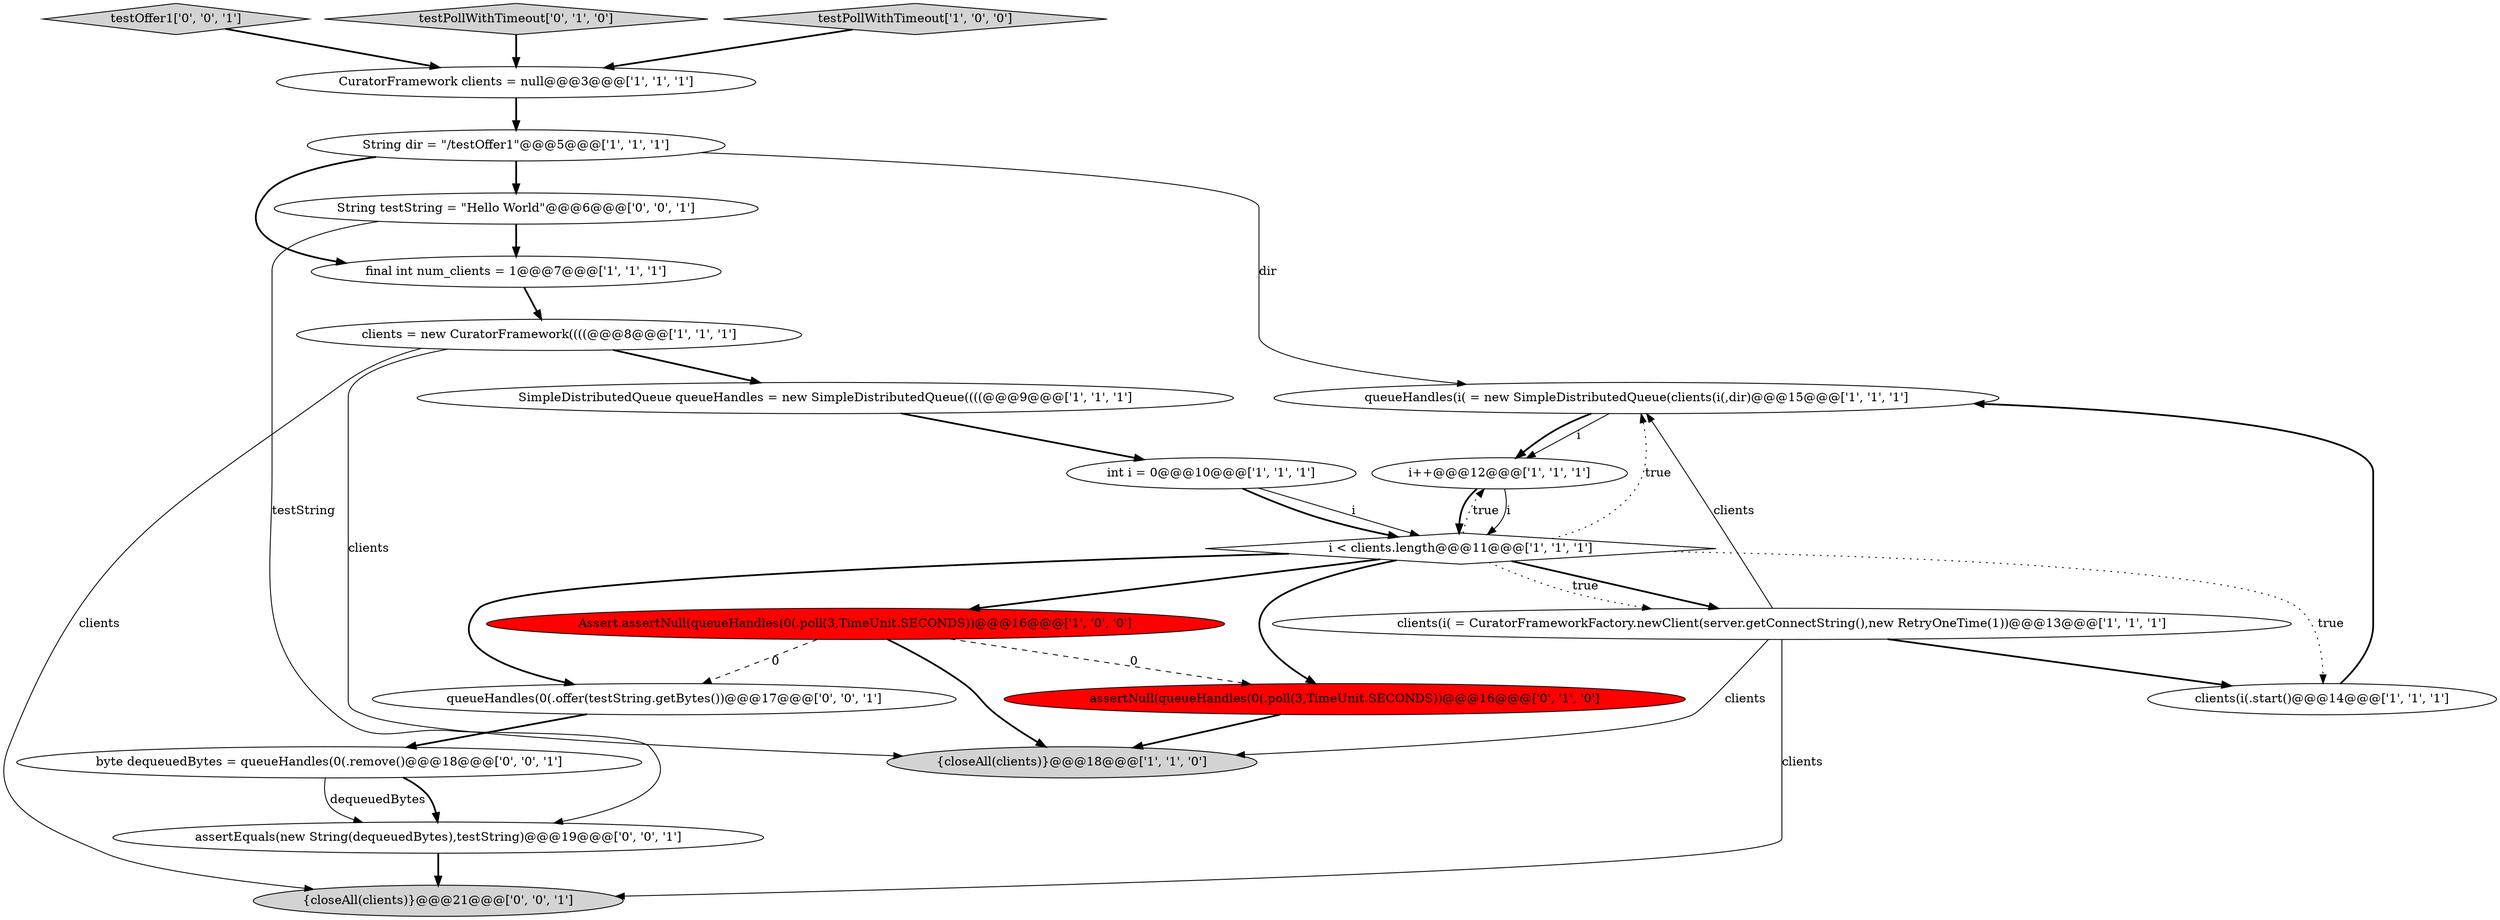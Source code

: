 digraph {
1 [style = filled, label = "queueHandles(i( = new SimpleDistributedQueue(clients(i(,dir)@@@15@@@['1', '1', '1']", fillcolor = white, shape = ellipse image = "AAA0AAABBB1BBB"];
7 [style = filled, label = "CuratorFramework clients = null@@@3@@@['1', '1', '1']", fillcolor = white, shape = ellipse image = "AAA0AAABBB1BBB"];
4 [style = filled, label = "{closeAll(clients)}@@@18@@@['1', '1', '0']", fillcolor = lightgray, shape = ellipse image = "AAA0AAABBB1BBB"];
12 [style = filled, label = "clients = new CuratorFramework((((@@@8@@@['1', '1', '1']", fillcolor = white, shape = ellipse image = "AAA0AAABBB1BBB"];
9 [style = filled, label = "clients(i(.start()@@@14@@@['1', '1', '1']", fillcolor = white, shape = ellipse image = "AAA0AAABBB1BBB"];
2 [style = filled, label = "i++@@@12@@@['1', '1', '1']", fillcolor = white, shape = ellipse image = "AAA0AAABBB1BBB"];
20 [style = filled, label = "assertEquals(new String(dequeuedBytes),testString)@@@19@@@['0', '0', '1']", fillcolor = white, shape = ellipse image = "AAA0AAABBB3BBB"];
11 [style = filled, label = "final int num_clients = 1@@@7@@@['1', '1', '1']", fillcolor = white, shape = ellipse image = "AAA0AAABBB1BBB"];
5 [style = filled, label = "i < clients.length@@@11@@@['1', '1', '1']", fillcolor = white, shape = diamond image = "AAA0AAABBB1BBB"];
6 [style = filled, label = "int i = 0@@@10@@@['1', '1', '1']", fillcolor = white, shape = ellipse image = "AAA0AAABBB1BBB"];
18 [style = filled, label = "queueHandles(0(.offer(testString.getBytes())@@@17@@@['0', '0', '1']", fillcolor = white, shape = ellipse image = "AAA0AAABBB3BBB"];
10 [style = filled, label = "SimpleDistributedQueue queueHandles = new SimpleDistributedQueue((((@@@9@@@['1', '1', '1']", fillcolor = white, shape = ellipse image = "AAA0AAABBB1BBB"];
8 [style = filled, label = "clients(i( = CuratorFrameworkFactory.newClient(server.getConnectString(),new RetryOneTime(1))@@@13@@@['1', '1', '1']", fillcolor = white, shape = ellipse image = "AAA0AAABBB1BBB"];
19 [style = filled, label = "String testString = \"Hello World\"@@@6@@@['0', '0', '1']", fillcolor = white, shape = ellipse image = "AAA0AAABBB3BBB"];
17 [style = filled, label = "{closeAll(clients)}@@@21@@@['0', '0', '1']", fillcolor = lightgray, shape = ellipse image = "AAA0AAABBB3BBB"];
21 [style = filled, label = "testOffer1['0', '0', '1']", fillcolor = lightgray, shape = diamond image = "AAA0AAABBB3BBB"];
14 [style = filled, label = "assertNull(queueHandles(0(.poll(3,TimeUnit.SECONDS))@@@16@@@['0', '1', '0']", fillcolor = red, shape = ellipse image = "AAA1AAABBB2BBB"];
15 [style = filled, label = "testPollWithTimeout['0', '1', '0']", fillcolor = lightgray, shape = diamond image = "AAA0AAABBB2BBB"];
13 [style = filled, label = "String dir = \"/testOffer1\"@@@5@@@['1', '1', '1']", fillcolor = white, shape = ellipse image = "AAA0AAABBB1BBB"];
16 [style = filled, label = "byte dequeuedBytes = queueHandles(0(.remove()@@@18@@@['0', '0', '1']", fillcolor = white, shape = ellipse image = "AAA0AAABBB3BBB"];
3 [style = filled, label = "testPollWithTimeout['1', '0', '0']", fillcolor = lightgray, shape = diamond image = "AAA0AAABBB1BBB"];
0 [style = filled, label = "Assert.assertNull(queueHandles(0(.poll(3,TimeUnit.SECONDS))@@@16@@@['1', '0', '0']", fillcolor = red, shape = ellipse image = "AAA1AAABBB1BBB"];
7->13 [style = bold, label=""];
5->8 [style = bold, label=""];
20->17 [style = bold, label=""];
15->7 [style = bold, label=""];
6->5 [style = solid, label="i"];
13->1 [style = solid, label="dir"];
12->4 [style = solid, label="clients"];
5->1 [style = dotted, label="true"];
8->1 [style = solid, label="clients"];
19->11 [style = bold, label=""];
11->12 [style = bold, label=""];
5->18 [style = bold, label=""];
5->14 [style = bold, label=""];
12->17 [style = solid, label="clients"];
13->11 [style = bold, label=""];
10->6 [style = bold, label=""];
8->4 [style = solid, label="clients"];
0->14 [style = dashed, label="0"];
6->5 [style = bold, label=""];
13->19 [style = bold, label=""];
12->10 [style = bold, label=""];
8->17 [style = solid, label="clients"];
5->0 [style = bold, label=""];
3->7 [style = bold, label=""];
0->4 [style = bold, label=""];
1->2 [style = solid, label="i"];
8->9 [style = bold, label=""];
21->7 [style = bold, label=""];
5->9 [style = dotted, label="true"];
0->18 [style = dashed, label="0"];
1->2 [style = bold, label=""];
19->20 [style = solid, label="testString"];
5->8 [style = dotted, label="true"];
9->1 [style = bold, label=""];
16->20 [style = solid, label="dequeuedBytes"];
16->20 [style = bold, label=""];
2->5 [style = solid, label="i"];
5->2 [style = dotted, label="true"];
2->5 [style = bold, label=""];
14->4 [style = bold, label=""];
18->16 [style = bold, label=""];
}
